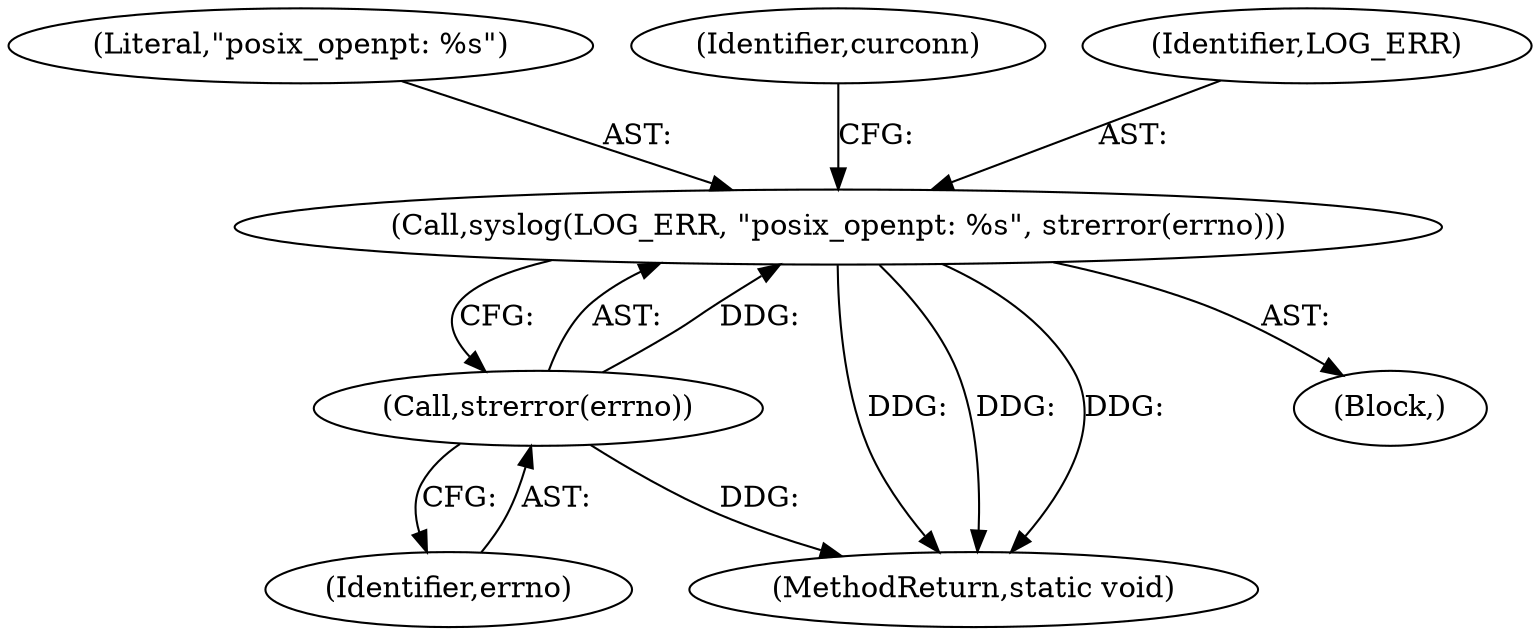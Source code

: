 digraph "0_MAC-Telnet_b69d11727d4f0f8cf719c79e3fb700f55ca03e9a_2@API" {
"1000344" [label="(Call,syslog(LOG_ERR, \"posix_openpt: %s\", strerror(errno)))"];
"1000347" [label="(Call,strerror(errno))"];
"1000705" [label="(MethodReturn,static void)"];
"1000344" [label="(Call,syslog(LOG_ERR, \"posix_openpt: %s\", strerror(errno)))"];
"1000348" [label="(Identifier,errno)"];
"1000347" [label="(Call,strerror(errno))"];
"1000346" [label="(Literal,\"posix_openpt: %s\")"];
"1000350" [label="(Identifier,curconn)"];
"1000343" [label="(Block,)"];
"1000345" [label="(Identifier,LOG_ERR)"];
"1000344" -> "1000343"  [label="AST: "];
"1000344" -> "1000347"  [label="CFG: "];
"1000345" -> "1000344"  [label="AST: "];
"1000346" -> "1000344"  [label="AST: "];
"1000347" -> "1000344"  [label="AST: "];
"1000350" -> "1000344"  [label="CFG: "];
"1000344" -> "1000705"  [label="DDG: "];
"1000344" -> "1000705"  [label="DDG: "];
"1000344" -> "1000705"  [label="DDG: "];
"1000347" -> "1000344"  [label="DDG: "];
"1000347" -> "1000348"  [label="CFG: "];
"1000348" -> "1000347"  [label="AST: "];
"1000347" -> "1000705"  [label="DDG: "];
}
